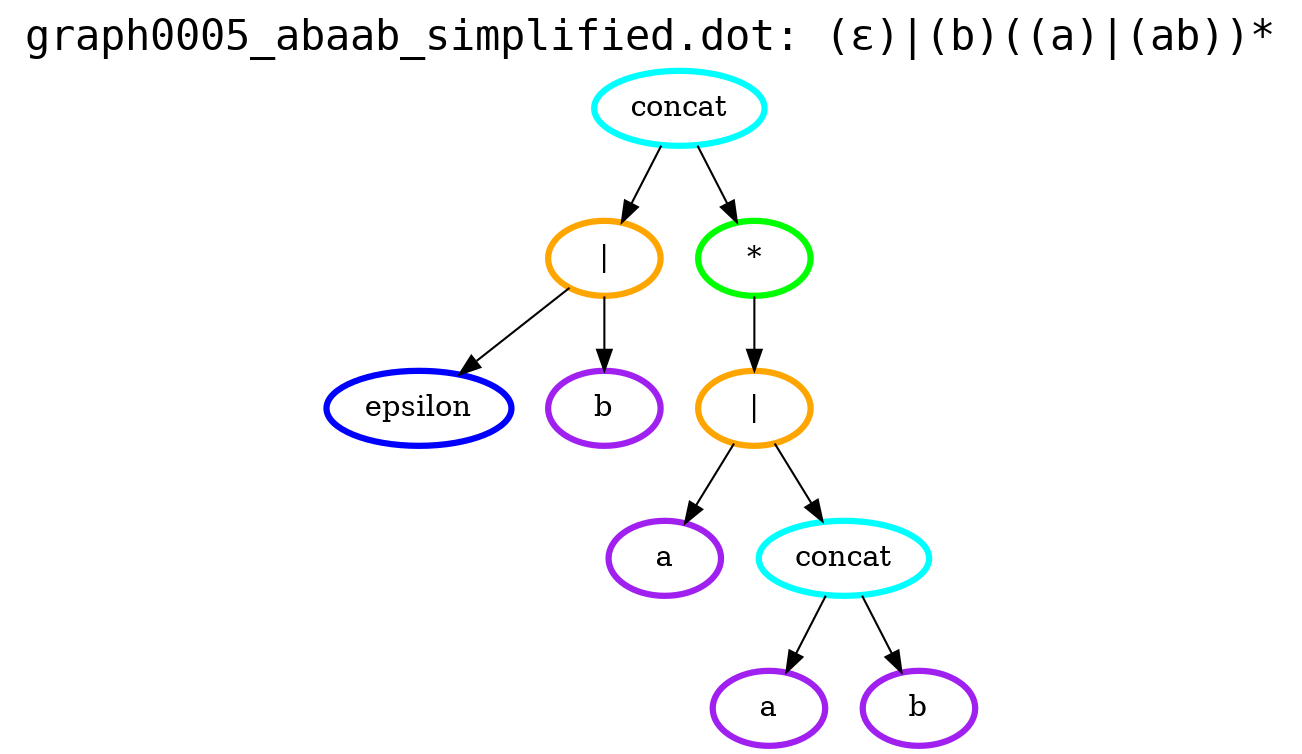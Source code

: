 digraph G {
  labelloc="t";
  label="graph0005_abaab_simplified.dot: (ε)|(b)((a)|(ab))*";
  fontsize=20;
  fontname="Courier";
  hisuhuwyfeudpbxntijwcfcnioyyzd [label="concat", color="cyan", penwidth=3];
  hisuhuwyfeudpbxntijwcfcnioyyzd -> yxlpkmzvrhjucmpxiqaloktnqddnle;
  yxlpkmzvrhjucmpxiqaloktnqddnle [label="|", color="orange", penwidth=3];
  yxlpkmzvrhjucmpxiqaloktnqddnle -> dofyssrttlgcqwkuzjzwbgilvsajlk;
  dofyssrttlgcqwkuzjzwbgilvsajlk [label="epsilon", color="blue", penwidth=3];
  yxlpkmzvrhjucmpxiqaloktnqddnle -> lppbmnxckddmurkikklqwgnynhpvuh;
  lppbmnxckddmurkikklqwgnynhpvuh [label="b", color="purple", penwidth=3];
  hisuhuwyfeudpbxntijwcfcnioyyzd -> dxipxcsobfumzthfeeartkhyulgtof;
  dxipxcsobfumzthfeeartkhyulgtof [label="*", color="green", penwidth=3];
  dxipxcsobfumzthfeeartkhyulgtof -> ivztjjgjupzdjuppyqoshrjcqrbqgx;
  ivztjjgjupzdjuppyqoshrjcqrbqgx [label="|", color="orange", penwidth=3];
  ivztjjgjupzdjuppyqoshrjcqrbqgx -> kkeimkxcbmqcyvykzdsuqqcjtxqkha;
  kkeimkxcbmqcyvykzdsuqqcjtxqkha [label="a", color="purple", penwidth=3];
  ivztjjgjupzdjuppyqoshrjcqrbqgx -> ttnzwepfmztrdwbltisrnjysddqiap;
  ttnzwepfmztrdwbltisrnjysddqiap [label="concat", color="cyan", penwidth=3];
  ttnzwepfmztrdwbltisrnjysddqiap -> ztppdqqnmqcudgpbsorrdyqvogihrp;
  ztppdqqnmqcudgpbsorrdyqvogihrp [label="a", color="purple", penwidth=3];
  ttnzwepfmztrdwbltisrnjysddqiap -> mfnhfbtkcefdshqlaybxpwjzfqyztc;
  mfnhfbtkcefdshqlaybxpwjzfqyztc [label="b", color="purple", penwidth=3];
}
